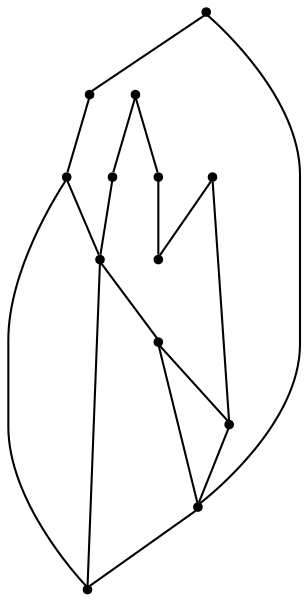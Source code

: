 graph {
  node [shape=point,comment="{\"directed\":false,\"doi\":\"10.1007/978-3-031-49272-3_22\",\"figure\":\"15 (3)\"}"]

  v0 [pos="536.6959267068992,526.769653099831"]
  v1 [pos="469.6831614362328,476.5082032705235"]
  v2 [pos="519.9411576016186,593.7795781772837"]
  v3 [pos="318.9049761045075,627.2844135407333"]
  v4 [pos="499.00450415498733,266.04916021500367"]
  v5 [pos="423.6133130713407,341.43735278311135"]
  v6 [pos="448.74231115403353,215.78863240645273"]
  v7 [pos="402.66830569633447,459.75565841352187"]
  v8 [pos="212.65887645820987,258.02287414814566"]
  v9 [pos="347.85125049002323,360.3536816442669"]
  v10 [pos="302.15231336556303,459.75565841352187"]
  v11 [pos="201.6321281734996,543.5221979568325"]
  v12 [pos="235.13746954849307,476.5082032705235"]

  v0 -- v1 [id="-1",pos="536.6959267068992,526.769653099831 469.6831614362328,476.5082032705235 469.6831614362328,476.5082032705235 469.6831614362328,476.5082032705235"]
  v0 -- v2 [id="-2",pos="536.6959267068992,526.769653099831 519.9411576016186,593.7795781772837 519.9411576016186,593.7795781772837 519.9411576016186,593.7795781772837"]
  v2 -- v3 [id="-4",pos="519.9411576016186,593.7795781772837 318.9049761045075,627.2844135407333 318.9049761045075,627.2844135407333 318.9049761045075,627.2844135407333"]
  v4 -- v5 [id="-5",pos="499.00450415498733,266.04916021500367 423.6133130713407,341.43735278311135 423.6133130713407,341.43735278311135 423.6133130713407,341.43735278311135"]
  v4 -- v6 [id="-6",pos="499.00450415498733,266.04916021500367 448.74231115403353,215.78863240645273 448.74231115403353,215.78863240645273 448.74231115403353,215.78863240645273"]
  v1 -- v7 [id="-7",pos="469.6831614362328,476.5082032705235 402.66830569633447,459.75565841352187 402.66830569633447,459.75565841352187 402.66830569633447,459.75565841352187"]
  v11 -- v12 [id="-10",pos="201.6321281734996,543.5221979568325 235.13746954849307,476.5082032705235 235.13746954849307,476.5082032705235 235.13746954849307,476.5082032705235"]
  v11 -- v3 [id="-11",pos="201.6321281734996,543.5221979568325 318.9049761045075,627.2844135407333 318.9049761045075,627.2844135407333 318.9049761045075,627.2844135407333"]
  v6 -- v8 [id="-12",pos="448.74231115403353,215.78863240645273 212.65887645820987,258.02287414814566 212.65887645820987,258.02287414814566 212.65887645820987,258.02287414814566"]
  v8 -- v9 [id="-18",pos="212.65887645820987,258.02287414814566 347.85125049002323,360.3536816442669 347.85125049002323,360.3536816442669 347.85125049002323,360.3536816442669"]
  v5 -- v9 [id="-23",pos="423.6133130713407,341.43735278311135 347.85125049002323,360.3536816442669 347.85125049002323,360.3536816442669 347.85125049002323,360.3536816442669"]
  v8 -- v7 [id="-38",pos="212.65887645820987,258.02287414814566 402.66830569633447,459.75565841352187 402.66830569633447,459.75565841352187 402.66830569633447,459.75565841352187"]
  v7 -- v10 [id="-47",pos="402.66830569633447,459.75565841352187 302.15231336556303,459.75565841352187 302.15231336556303,459.75565841352187 302.15231336556303,459.75565841352187"]
  v9 -- v7 [id="-57",pos="347.85125049002323,360.3536816442669 402.66830569633447,459.75565841352187 402.66830569633447,459.75565841352187 402.66830569633447,459.75565841352187"]
  v10 -- v12 [id="-70",pos="302.15231336556303,459.75565841352187 235.13746954849307,476.5082032705235 235.13746954849307,476.5082032705235 235.13746954849307,476.5082032705235"]
  v10 -- v5 [id="-71",pos="302.15231336556303,459.75565841352187 423.6133130713407,341.43735278311135 423.6133130713407,341.43735278311135 423.6133130713407,341.43735278311135"]
  v12 -- v5 [id="-86",pos="235.13746954849307,476.5082032705235 423.6133130713407,341.43735278311135 423.6133130713407,341.43735278311135 423.6133130713407,341.43735278311135"]
}